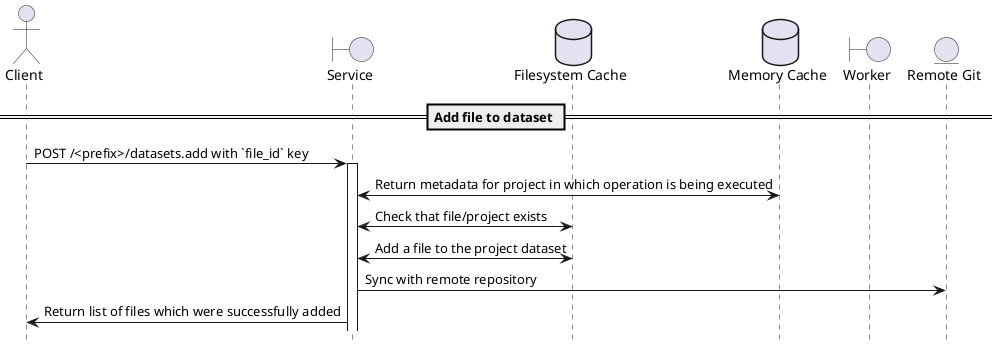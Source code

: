     @startuml
    hide footbox
    skinparam shadowing false

    actor Client
    boundary Service
    database "Filesystem Cache" as Filesystem
    database "Memory Cache" as Cache
    boundary Worker
    entity "Remote Git" as Git

    == Add file to dataset ==
    Client->Service: POST /<prefix>/datasets.add with `file_id` key
    activate Service
    Service<->Cache: Return metadata for project in which operation is being executed
    Service<->Filesystem: Check that file/project exists
    Service<->Filesystem: Add a file to the project dataset
    Service->Git: Sync with remote repository
    Service->Client: Return list of files which were successfully added

    @enduml
